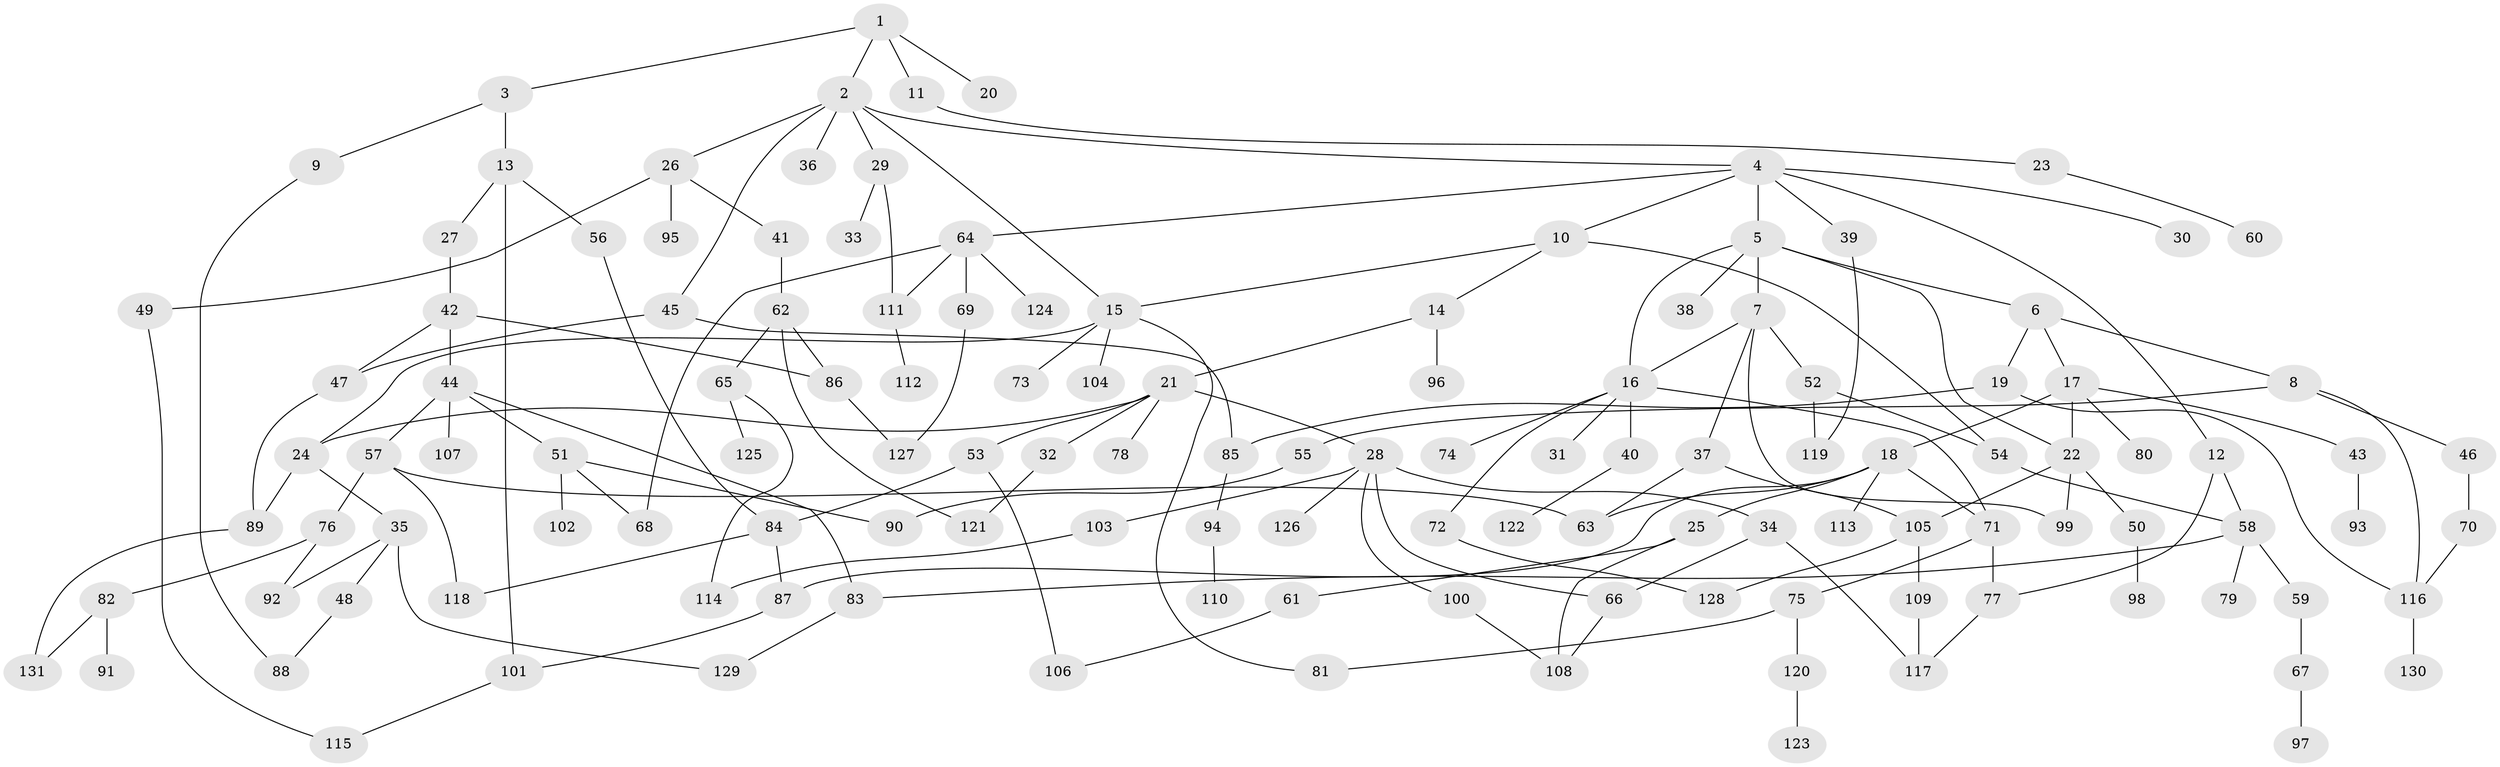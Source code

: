 // Generated by graph-tools (version 1.1) at 2025/10/02/27/25 16:10:55]
// undirected, 131 vertices, 173 edges
graph export_dot {
graph [start="1"]
  node [color=gray90,style=filled];
  1;
  2;
  3;
  4;
  5;
  6;
  7;
  8;
  9;
  10;
  11;
  12;
  13;
  14;
  15;
  16;
  17;
  18;
  19;
  20;
  21;
  22;
  23;
  24;
  25;
  26;
  27;
  28;
  29;
  30;
  31;
  32;
  33;
  34;
  35;
  36;
  37;
  38;
  39;
  40;
  41;
  42;
  43;
  44;
  45;
  46;
  47;
  48;
  49;
  50;
  51;
  52;
  53;
  54;
  55;
  56;
  57;
  58;
  59;
  60;
  61;
  62;
  63;
  64;
  65;
  66;
  67;
  68;
  69;
  70;
  71;
  72;
  73;
  74;
  75;
  76;
  77;
  78;
  79;
  80;
  81;
  82;
  83;
  84;
  85;
  86;
  87;
  88;
  89;
  90;
  91;
  92;
  93;
  94;
  95;
  96;
  97;
  98;
  99;
  100;
  101;
  102;
  103;
  104;
  105;
  106;
  107;
  108;
  109;
  110;
  111;
  112;
  113;
  114;
  115;
  116;
  117;
  118;
  119;
  120;
  121;
  122;
  123;
  124;
  125;
  126;
  127;
  128;
  129;
  130;
  131;
  1 -- 2;
  1 -- 3;
  1 -- 11;
  1 -- 20;
  2 -- 4;
  2 -- 15;
  2 -- 26;
  2 -- 29;
  2 -- 36;
  2 -- 45;
  3 -- 9;
  3 -- 13;
  4 -- 5;
  4 -- 10;
  4 -- 12;
  4 -- 30;
  4 -- 39;
  4 -- 64;
  5 -- 6;
  5 -- 7;
  5 -- 16;
  5 -- 38;
  5 -- 22;
  6 -- 8;
  6 -- 17;
  6 -- 19;
  7 -- 37;
  7 -- 52;
  7 -- 99;
  7 -- 16;
  8 -- 46;
  8 -- 55;
  8 -- 116;
  9 -- 88;
  10 -- 14;
  10 -- 54;
  10 -- 15;
  11 -- 23;
  12 -- 58;
  12 -- 77;
  13 -- 27;
  13 -- 56;
  13 -- 101;
  14 -- 21;
  14 -- 96;
  15 -- 24;
  15 -- 73;
  15 -- 104;
  15 -- 81;
  16 -- 31;
  16 -- 40;
  16 -- 71;
  16 -- 72;
  16 -- 74;
  17 -- 18;
  17 -- 22;
  17 -- 43;
  17 -- 80;
  18 -- 25;
  18 -- 63;
  18 -- 87;
  18 -- 113;
  18 -- 71;
  19 -- 116;
  19 -- 85;
  21 -- 28;
  21 -- 32;
  21 -- 53;
  21 -- 78;
  21 -- 24;
  22 -- 50;
  22 -- 105;
  22 -- 99;
  23 -- 60;
  24 -- 35;
  24 -- 89;
  25 -- 61;
  25 -- 108;
  26 -- 41;
  26 -- 49;
  26 -- 95;
  27 -- 42;
  28 -- 34;
  28 -- 66;
  28 -- 100;
  28 -- 103;
  28 -- 126;
  29 -- 33;
  29 -- 111;
  32 -- 121;
  34 -- 66;
  34 -- 117;
  35 -- 48;
  35 -- 129;
  35 -- 92;
  37 -- 63;
  37 -- 105;
  39 -- 119;
  40 -- 122;
  41 -- 62;
  42 -- 44;
  42 -- 47;
  42 -- 86;
  43 -- 93;
  44 -- 51;
  44 -- 57;
  44 -- 83;
  44 -- 107;
  45 -- 85;
  45 -- 47;
  46 -- 70;
  47 -- 89;
  48 -- 88;
  49 -- 115;
  50 -- 98;
  51 -- 68;
  51 -- 90;
  51 -- 102;
  52 -- 54;
  52 -- 119;
  53 -- 106;
  53 -- 84;
  54 -- 58;
  55 -- 90;
  56 -- 84;
  57 -- 76;
  57 -- 118;
  57 -- 63;
  58 -- 59;
  58 -- 79;
  58 -- 83;
  59 -- 67;
  61 -- 106;
  62 -- 65;
  62 -- 121;
  62 -- 86;
  64 -- 69;
  64 -- 124;
  64 -- 111;
  64 -- 68;
  65 -- 114;
  65 -- 125;
  66 -- 108;
  67 -- 97;
  69 -- 127;
  70 -- 116;
  71 -- 75;
  71 -- 77;
  72 -- 128;
  75 -- 81;
  75 -- 120;
  76 -- 82;
  76 -- 92;
  77 -- 117;
  82 -- 91;
  82 -- 131;
  83 -- 129;
  84 -- 118;
  84 -- 87;
  85 -- 94;
  86 -- 127;
  87 -- 101;
  89 -- 131;
  94 -- 110;
  100 -- 108;
  101 -- 115;
  103 -- 114;
  105 -- 109;
  105 -- 128;
  109 -- 117;
  111 -- 112;
  116 -- 130;
  120 -- 123;
}
